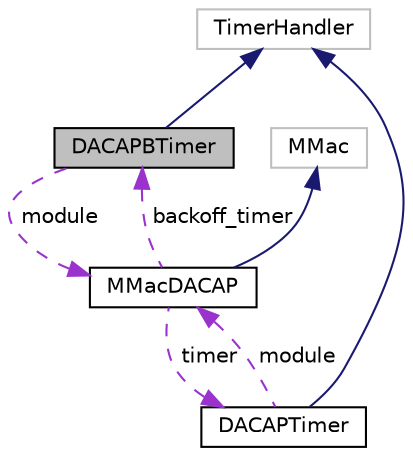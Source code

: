 digraph "DACAPBTimer"
{
 // LATEX_PDF_SIZE
  edge [fontname="Helvetica",fontsize="10",labelfontname="Helvetica",labelfontsize="10"];
  node [fontname="Helvetica",fontsize="10",shape=record];
  Node1 [label="DACAPBTimer",height=0.2,width=0.4,color="black", fillcolor="grey75", style="filled", fontcolor="black",tooltip="Class that represents the backoff timer in DACAP."];
  Node2 -> Node1 [dir="back",color="midnightblue",fontsize="10",style="solid",fontname="Helvetica"];
  Node2 [label="TimerHandler",height=0.2,width=0.4,color="grey75", fillcolor="white", style="filled",tooltip=" "];
  Node3 -> Node1 [dir="back",color="darkorchid3",fontsize="10",style="dashed",label=" module" ,fontname="Helvetica"];
  Node3 [label="MMacDACAP",height=0.2,width=0.4,color="black", fillcolor="white", style="filled",URL="$classMMacDACAP.html",tooltip="Class that represents a DACAP node."];
  Node4 -> Node3 [dir="back",color="midnightblue",fontsize="10",style="solid",fontname="Helvetica"];
  Node4 [label="MMac",height=0.2,width=0.4,color="grey75", fillcolor="white", style="filled",tooltip=" "];
  Node5 -> Node3 [dir="back",color="darkorchid3",fontsize="10",style="dashed",label=" timer" ,fontname="Helvetica"];
  Node5 [label="DACAPTimer",height=0.2,width=0.4,color="black", fillcolor="white", style="filled",URL="$classDACAPTimer.html",tooltip="Class that represents the timers in DACAP."];
  Node2 -> Node5 [dir="back",color="midnightblue",fontsize="10",style="solid",fontname="Helvetica"];
  Node3 -> Node5 [dir="back",color="darkorchid3",fontsize="10",style="dashed",label=" module" ,fontname="Helvetica"];
  Node1 -> Node3 [dir="back",color="darkorchid3",fontsize="10",style="dashed",label=" backoff_timer" ,fontname="Helvetica"];
}
